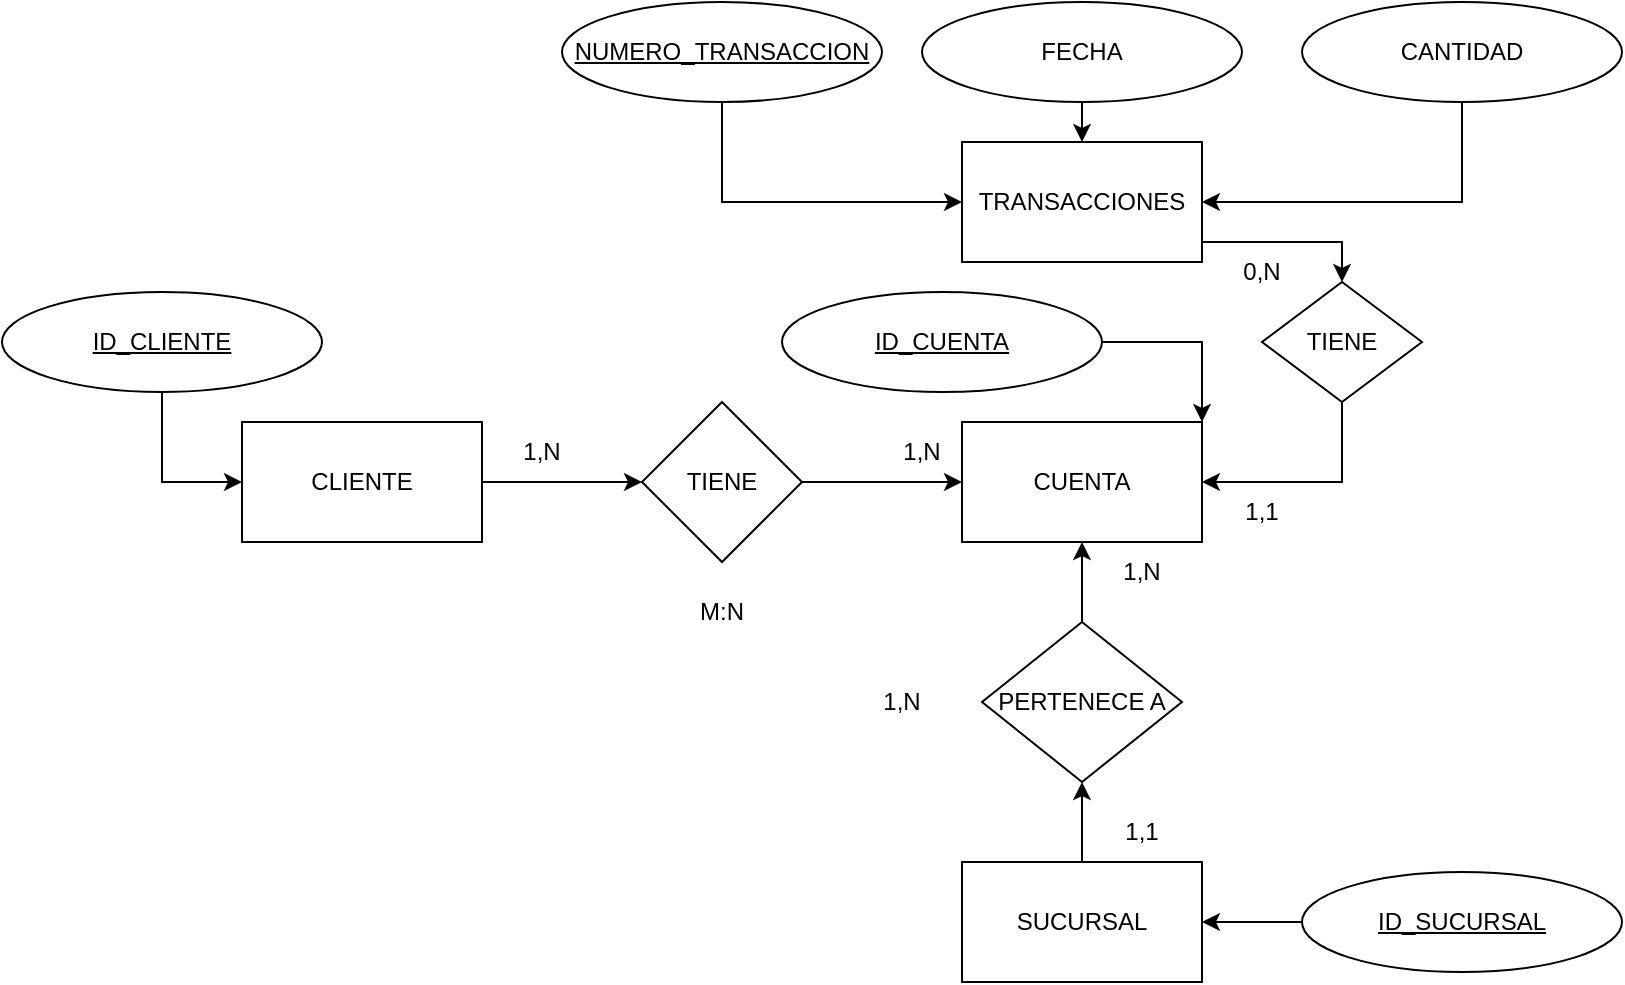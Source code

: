<mxfile version="20.8.5" type="device"><diagram id="R2lEEEUBdFMjLlhIrx00" name="Page-1"><mxGraphModel dx="1290" dy="581" grid="1" gridSize="10" guides="1" tooltips="1" connect="1" arrows="1" fold="1" page="1" pageScale="1" pageWidth="850" pageHeight="1100" math="0" shadow="0" extFonts="Permanent Marker^https://fonts.googleapis.com/css?family=Permanent+Marker"><root><mxCell id="0"/><mxCell id="1" parent="0"/><mxCell id="nU2Mbg9Rjy6FrzS-dbmy-6" value="" style="edgeStyle=orthogonalEdgeStyle;rounded=0;orthogonalLoop=1;jettySize=auto;html=1;" edge="1" parent="1" source="nU2Mbg9Rjy6FrzS-dbmy-1" target="nU2Mbg9Rjy6FrzS-dbmy-4"><mxGeometry relative="1" as="geometry"/></mxCell><mxCell id="nU2Mbg9Rjy6FrzS-dbmy-1" value="CLIENTE" style="rounded=0;whiteSpace=wrap;html=1;" vertex="1" parent="1"><mxGeometry x="140" y="210" width="120" height="60" as="geometry"/></mxCell><mxCell id="nU2Mbg9Rjy6FrzS-dbmy-2" value="CUENTA" style="rounded=0;whiteSpace=wrap;html=1;" vertex="1" parent="1"><mxGeometry x="500" y="210" width="120" height="60" as="geometry"/></mxCell><mxCell id="nU2Mbg9Rjy6FrzS-dbmy-9" value="" style="edgeStyle=orthogonalEdgeStyle;rounded=0;orthogonalLoop=1;jettySize=auto;html=1;" edge="1" parent="1" source="nU2Mbg9Rjy6FrzS-dbmy-3" target="nU2Mbg9Rjy6FrzS-dbmy-5"><mxGeometry relative="1" as="geometry"/></mxCell><mxCell id="nU2Mbg9Rjy6FrzS-dbmy-3" value="SUCURSAL" style="rounded=0;whiteSpace=wrap;html=1;" vertex="1" parent="1"><mxGeometry x="500" y="430" width="120" height="60" as="geometry"/></mxCell><mxCell id="nU2Mbg9Rjy6FrzS-dbmy-7" value="" style="edgeStyle=orthogonalEdgeStyle;rounded=0;orthogonalLoop=1;jettySize=auto;html=1;" edge="1" parent="1" source="nU2Mbg9Rjy6FrzS-dbmy-4" target="nU2Mbg9Rjy6FrzS-dbmy-2"><mxGeometry relative="1" as="geometry"/></mxCell><mxCell id="nU2Mbg9Rjy6FrzS-dbmy-4" value="TIENE" style="rhombus;whiteSpace=wrap;html=1;" vertex="1" parent="1"><mxGeometry x="340" y="200" width="80" height="80" as="geometry"/></mxCell><mxCell id="nU2Mbg9Rjy6FrzS-dbmy-8" value="" style="edgeStyle=orthogonalEdgeStyle;rounded=0;orthogonalLoop=1;jettySize=auto;html=1;" edge="1" parent="1" source="nU2Mbg9Rjy6FrzS-dbmy-5" target="nU2Mbg9Rjy6FrzS-dbmy-2"><mxGeometry relative="1" as="geometry"/></mxCell><mxCell id="nU2Mbg9Rjy6FrzS-dbmy-5" value="PERTENECE A" style="rhombus;whiteSpace=wrap;html=1;" vertex="1" parent="1"><mxGeometry x="510" y="310" width="100" height="80" as="geometry"/></mxCell><mxCell id="nU2Mbg9Rjy6FrzS-dbmy-10" value="1,N" style="text;html=1;strokeColor=none;fillColor=none;align=center;verticalAlign=middle;whiteSpace=wrap;rounded=0;" vertex="1" parent="1"><mxGeometry x="450" y="210" width="60" height="30" as="geometry"/></mxCell><mxCell id="nU2Mbg9Rjy6FrzS-dbmy-11" value="1,N" style="text;html=1;strokeColor=none;fillColor=none;align=center;verticalAlign=middle;whiteSpace=wrap;rounded=0;" vertex="1" parent="1"><mxGeometry x="260" y="210" width="60" height="30" as="geometry"/></mxCell><mxCell id="nU2Mbg9Rjy6FrzS-dbmy-12" value="1,1" style="text;html=1;strokeColor=none;fillColor=none;align=center;verticalAlign=middle;whiteSpace=wrap;rounded=0;" vertex="1" parent="1"><mxGeometry x="560" y="400" width="60" height="30" as="geometry"/></mxCell><mxCell id="nU2Mbg9Rjy6FrzS-dbmy-13" value="1,N" style="text;html=1;strokeColor=none;fillColor=none;align=center;verticalAlign=middle;whiteSpace=wrap;rounded=0;" vertex="1" parent="1"><mxGeometry x="560" y="270" width="60" height="30" as="geometry"/></mxCell><mxCell id="nU2Mbg9Rjy6FrzS-dbmy-14" value="M:N" style="text;html=1;strokeColor=none;fillColor=none;align=center;verticalAlign=middle;whiteSpace=wrap;rounded=0;" vertex="1" parent="1"><mxGeometry x="350" y="290" width="60" height="30" as="geometry"/></mxCell><mxCell id="nU2Mbg9Rjy6FrzS-dbmy-15" value="1,N" style="text;html=1;strokeColor=none;fillColor=none;align=center;verticalAlign=middle;whiteSpace=wrap;rounded=0;" vertex="1" parent="1"><mxGeometry x="440" y="335" width="60" height="30" as="geometry"/></mxCell><mxCell id="nU2Mbg9Rjy6FrzS-dbmy-24" style="edgeStyle=orthogonalEdgeStyle;rounded=0;orthogonalLoop=1;jettySize=auto;html=1;exitX=1;exitY=1;exitDx=0;exitDy=0;" edge="1" parent="1" source="nU2Mbg9Rjy6FrzS-dbmy-16" target="nU2Mbg9Rjy6FrzS-dbmy-23"><mxGeometry relative="1" as="geometry"><Array as="points"><mxPoint x="620" y="120"/><mxPoint x="690" y="120"/></Array></mxGeometry></mxCell><mxCell id="nU2Mbg9Rjy6FrzS-dbmy-16" value="TRANSACCIONES" style="rounded=0;whiteSpace=wrap;html=1;" vertex="1" parent="1"><mxGeometry x="500" y="70" width="120" height="60" as="geometry"/></mxCell><mxCell id="nU2Mbg9Rjy6FrzS-dbmy-20" style="edgeStyle=orthogonalEdgeStyle;rounded=0;orthogonalLoop=1;jettySize=auto;html=1;exitX=0.5;exitY=1;exitDx=0;exitDy=0;entryX=0;entryY=0.5;entryDx=0;entryDy=0;" edge="1" parent="1" source="nU2Mbg9Rjy6FrzS-dbmy-17" target="nU2Mbg9Rjy6FrzS-dbmy-16"><mxGeometry relative="1" as="geometry"/></mxCell><mxCell id="nU2Mbg9Rjy6FrzS-dbmy-17" value="&lt;u&gt;NUMERO_TRANSACCION&lt;/u&gt;" style="ellipse;whiteSpace=wrap;html=1;" vertex="1" parent="1"><mxGeometry x="300" width="160" height="50" as="geometry"/></mxCell><mxCell id="nU2Mbg9Rjy6FrzS-dbmy-21" style="edgeStyle=orthogonalEdgeStyle;rounded=0;orthogonalLoop=1;jettySize=auto;html=1;exitX=0.5;exitY=1;exitDx=0;exitDy=0;entryX=0.5;entryY=0;entryDx=0;entryDy=0;" edge="1" parent="1" source="nU2Mbg9Rjy6FrzS-dbmy-18" target="nU2Mbg9Rjy6FrzS-dbmy-16"><mxGeometry relative="1" as="geometry"/></mxCell><mxCell id="nU2Mbg9Rjy6FrzS-dbmy-18" value="FECHA" style="ellipse;whiteSpace=wrap;html=1;" vertex="1" parent="1"><mxGeometry x="480" width="160" height="50" as="geometry"/></mxCell><mxCell id="nU2Mbg9Rjy6FrzS-dbmy-22" style="edgeStyle=orthogonalEdgeStyle;rounded=0;orthogonalLoop=1;jettySize=auto;html=1;exitX=0.5;exitY=1;exitDx=0;exitDy=0;entryX=1;entryY=0.5;entryDx=0;entryDy=0;" edge="1" parent="1" source="nU2Mbg9Rjy6FrzS-dbmy-19" target="nU2Mbg9Rjy6FrzS-dbmy-16"><mxGeometry relative="1" as="geometry"/></mxCell><mxCell id="nU2Mbg9Rjy6FrzS-dbmy-19" value="CANTIDAD" style="ellipse;whiteSpace=wrap;html=1;" vertex="1" parent="1"><mxGeometry x="670" width="160" height="50" as="geometry"/></mxCell><mxCell id="nU2Mbg9Rjy6FrzS-dbmy-25" style="edgeStyle=orthogonalEdgeStyle;rounded=0;orthogonalLoop=1;jettySize=auto;html=1;exitX=0.5;exitY=1;exitDx=0;exitDy=0;entryX=1;entryY=0.5;entryDx=0;entryDy=0;" edge="1" parent="1" source="nU2Mbg9Rjy6FrzS-dbmy-23" target="nU2Mbg9Rjy6FrzS-dbmy-2"><mxGeometry relative="1" as="geometry"/></mxCell><mxCell id="nU2Mbg9Rjy6FrzS-dbmy-23" value="TIENE" style="rhombus;whiteSpace=wrap;html=1;" vertex="1" parent="1"><mxGeometry x="650" y="140" width="80" height="60" as="geometry"/></mxCell><mxCell id="nU2Mbg9Rjy6FrzS-dbmy-28" value="0,N" style="text;html=1;strokeColor=none;fillColor=none;align=center;verticalAlign=middle;whiteSpace=wrap;rounded=0;" vertex="1" parent="1"><mxGeometry x="620" y="120" width="60" height="30" as="geometry"/></mxCell><mxCell id="nU2Mbg9Rjy6FrzS-dbmy-30" value="1,1" style="text;html=1;strokeColor=none;fillColor=none;align=center;verticalAlign=middle;whiteSpace=wrap;rounded=0;" vertex="1" parent="1"><mxGeometry x="620" y="240" width="60" height="30" as="geometry"/></mxCell><mxCell id="nU2Mbg9Rjy6FrzS-dbmy-34" style="edgeStyle=orthogonalEdgeStyle;rounded=0;orthogonalLoop=1;jettySize=auto;html=1;exitX=0.5;exitY=1;exitDx=0;exitDy=0;entryX=0;entryY=0.5;entryDx=0;entryDy=0;" edge="1" parent="1" source="nU2Mbg9Rjy6FrzS-dbmy-31" target="nU2Mbg9Rjy6FrzS-dbmy-1"><mxGeometry relative="1" as="geometry"/></mxCell><mxCell id="nU2Mbg9Rjy6FrzS-dbmy-31" value="&lt;u&gt;ID_CLIENTE&lt;/u&gt;" style="ellipse;whiteSpace=wrap;html=1;" vertex="1" parent="1"><mxGeometry x="20" y="145" width="160" height="50" as="geometry"/></mxCell><mxCell id="nU2Mbg9Rjy6FrzS-dbmy-35" style="edgeStyle=orthogonalEdgeStyle;rounded=0;orthogonalLoop=1;jettySize=auto;html=1;exitX=1;exitY=0.5;exitDx=0;exitDy=0;entryX=1;entryY=0;entryDx=0;entryDy=0;" edge="1" parent="1" source="nU2Mbg9Rjy6FrzS-dbmy-32" target="nU2Mbg9Rjy6FrzS-dbmy-2"><mxGeometry relative="1" as="geometry"/></mxCell><mxCell id="nU2Mbg9Rjy6FrzS-dbmy-32" value="&lt;u&gt;ID_CUENTA&lt;/u&gt;" style="ellipse;whiteSpace=wrap;html=1;" vertex="1" parent="1"><mxGeometry x="410" y="145" width="160" height="50" as="geometry"/></mxCell><mxCell id="nU2Mbg9Rjy6FrzS-dbmy-36" style="edgeStyle=orthogonalEdgeStyle;rounded=0;orthogonalLoop=1;jettySize=auto;html=1;exitX=0;exitY=0.5;exitDx=0;exitDy=0;entryX=1;entryY=0.5;entryDx=0;entryDy=0;" edge="1" parent="1" source="nU2Mbg9Rjy6FrzS-dbmy-33" target="nU2Mbg9Rjy6FrzS-dbmy-3"><mxGeometry relative="1" as="geometry"/></mxCell><mxCell id="nU2Mbg9Rjy6FrzS-dbmy-33" value="&lt;u&gt;ID_SUCURSAL&lt;/u&gt;" style="ellipse;whiteSpace=wrap;html=1;" vertex="1" parent="1"><mxGeometry x="670" y="435" width="160" height="50" as="geometry"/></mxCell></root></mxGraphModel></diagram></mxfile>